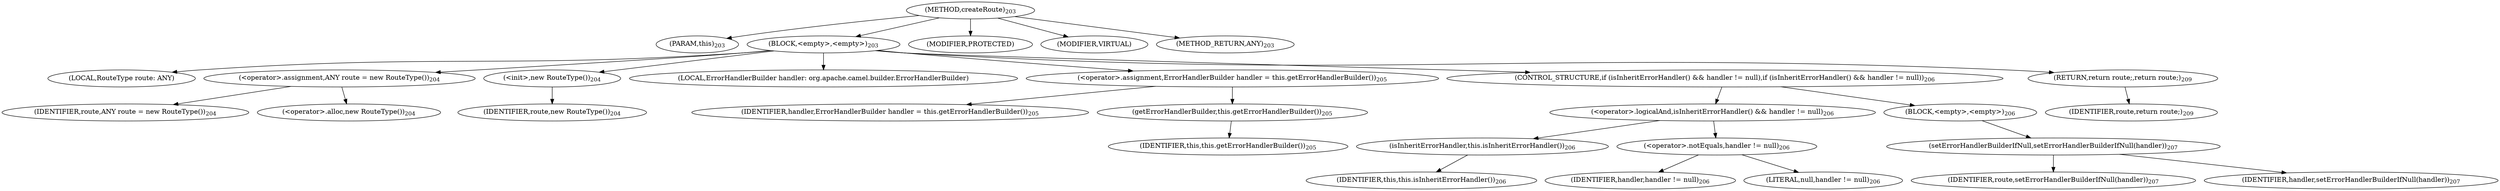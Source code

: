 digraph "createRoute" {  
"447" [label = <(METHOD,createRoute)<SUB>203</SUB>> ]
"53" [label = <(PARAM,this)<SUB>203</SUB>> ]
"448" [label = <(BLOCK,&lt;empty&gt;,&lt;empty&gt;)<SUB>203</SUB>> ]
"51" [label = <(LOCAL,RouteType route: ANY)> ]
"449" [label = <(&lt;operator&gt;.assignment,ANY route = new RouteType())<SUB>204</SUB>> ]
"450" [label = <(IDENTIFIER,route,ANY route = new RouteType())<SUB>204</SUB>> ]
"451" [label = <(&lt;operator&gt;.alloc,new RouteType())<SUB>204</SUB>> ]
"452" [label = <(&lt;init&gt;,new RouteType())<SUB>204</SUB>> ]
"50" [label = <(IDENTIFIER,route,new RouteType())<SUB>204</SUB>> ]
"453" [label = <(LOCAL,ErrorHandlerBuilder handler: org.apache.camel.builder.ErrorHandlerBuilder)> ]
"454" [label = <(&lt;operator&gt;.assignment,ErrorHandlerBuilder handler = this.getErrorHandlerBuilder())<SUB>205</SUB>> ]
"455" [label = <(IDENTIFIER,handler,ErrorHandlerBuilder handler = this.getErrorHandlerBuilder())<SUB>205</SUB>> ]
"456" [label = <(getErrorHandlerBuilder,this.getErrorHandlerBuilder())<SUB>205</SUB>> ]
"52" [label = <(IDENTIFIER,this,this.getErrorHandlerBuilder())<SUB>205</SUB>> ]
"457" [label = <(CONTROL_STRUCTURE,if (isInheritErrorHandler() &amp;&amp; handler != null),if (isInheritErrorHandler() &amp;&amp; handler != null))<SUB>206</SUB>> ]
"458" [label = <(&lt;operator&gt;.logicalAnd,isInheritErrorHandler() &amp;&amp; handler != null)<SUB>206</SUB>> ]
"459" [label = <(isInheritErrorHandler,this.isInheritErrorHandler())<SUB>206</SUB>> ]
"54" [label = <(IDENTIFIER,this,this.isInheritErrorHandler())<SUB>206</SUB>> ]
"460" [label = <(&lt;operator&gt;.notEquals,handler != null)<SUB>206</SUB>> ]
"461" [label = <(IDENTIFIER,handler,handler != null)<SUB>206</SUB>> ]
"462" [label = <(LITERAL,null,handler != null)<SUB>206</SUB>> ]
"463" [label = <(BLOCK,&lt;empty&gt;,&lt;empty&gt;)<SUB>206</SUB>> ]
"464" [label = <(setErrorHandlerBuilderIfNull,setErrorHandlerBuilderIfNull(handler))<SUB>207</SUB>> ]
"465" [label = <(IDENTIFIER,route,setErrorHandlerBuilderIfNull(handler))<SUB>207</SUB>> ]
"466" [label = <(IDENTIFIER,handler,setErrorHandlerBuilderIfNull(handler))<SUB>207</SUB>> ]
"467" [label = <(RETURN,return route;,return route;)<SUB>209</SUB>> ]
"468" [label = <(IDENTIFIER,route,return route;)<SUB>209</SUB>> ]
"469" [label = <(MODIFIER,PROTECTED)> ]
"470" [label = <(MODIFIER,VIRTUAL)> ]
"471" [label = <(METHOD_RETURN,ANY)<SUB>203</SUB>> ]
  "447" -> "53" 
  "447" -> "448" 
  "447" -> "469" 
  "447" -> "470" 
  "447" -> "471" 
  "448" -> "51" 
  "448" -> "449" 
  "448" -> "452" 
  "448" -> "453" 
  "448" -> "454" 
  "448" -> "457" 
  "448" -> "467" 
  "449" -> "450" 
  "449" -> "451" 
  "452" -> "50" 
  "454" -> "455" 
  "454" -> "456" 
  "456" -> "52" 
  "457" -> "458" 
  "457" -> "463" 
  "458" -> "459" 
  "458" -> "460" 
  "459" -> "54" 
  "460" -> "461" 
  "460" -> "462" 
  "463" -> "464" 
  "464" -> "465" 
  "464" -> "466" 
  "467" -> "468" 
}
